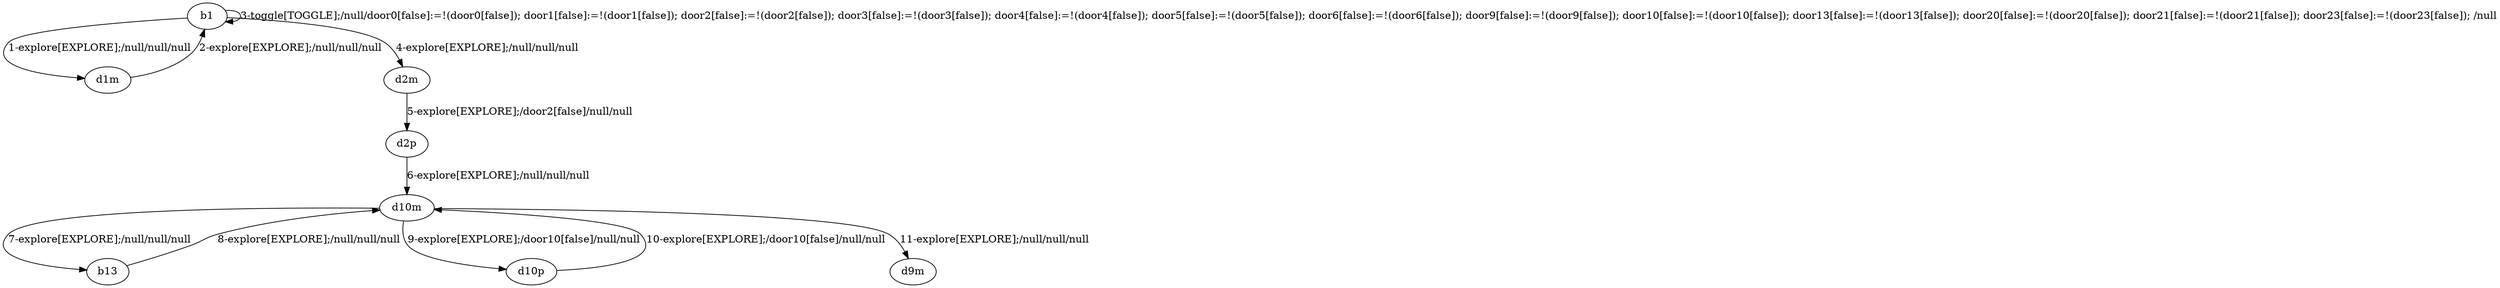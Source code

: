 # Total number of goals covered by this test: 1
# d10m --> d9m

digraph g {
"b1" -> "d1m" [label = "1-explore[EXPLORE];/null/null/null"];
"d1m" -> "b1" [label = "2-explore[EXPLORE];/null/null/null"];
"b1" -> "b1" [label = "3-toggle[TOGGLE];/null/door0[false]:=!(door0[false]); door1[false]:=!(door1[false]); door2[false]:=!(door2[false]); door3[false]:=!(door3[false]); door4[false]:=!(door4[false]); door5[false]:=!(door5[false]); door6[false]:=!(door6[false]); door9[false]:=!(door9[false]); door10[false]:=!(door10[false]); door13[false]:=!(door13[false]); door20[false]:=!(door20[false]); door21[false]:=!(door21[false]); door23[false]:=!(door23[false]); /null"];
"b1" -> "d2m" [label = "4-explore[EXPLORE];/null/null/null"];
"d2m" -> "d2p" [label = "5-explore[EXPLORE];/door2[false]/null/null"];
"d2p" -> "d10m" [label = "6-explore[EXPLORE];/null/null/null"];
"d10m" -> "b13" [label = "7-explore[EXPLORE];/null/null/null"];
"b13" -> "d10m" [label = "8-explore[EXPLORE];/null/null/null"];
"d10m" -> "d10p" [label = "9-explore[EXPLORE];/door10[false]/null/null"];
"d10p" -> "d10m" [label = "10-explore[EXPLORE];/door10[false]/null/null"];
"d10m" -> "d9m" [label = "11-explore[EXPLORE];/null/null/null"];
}